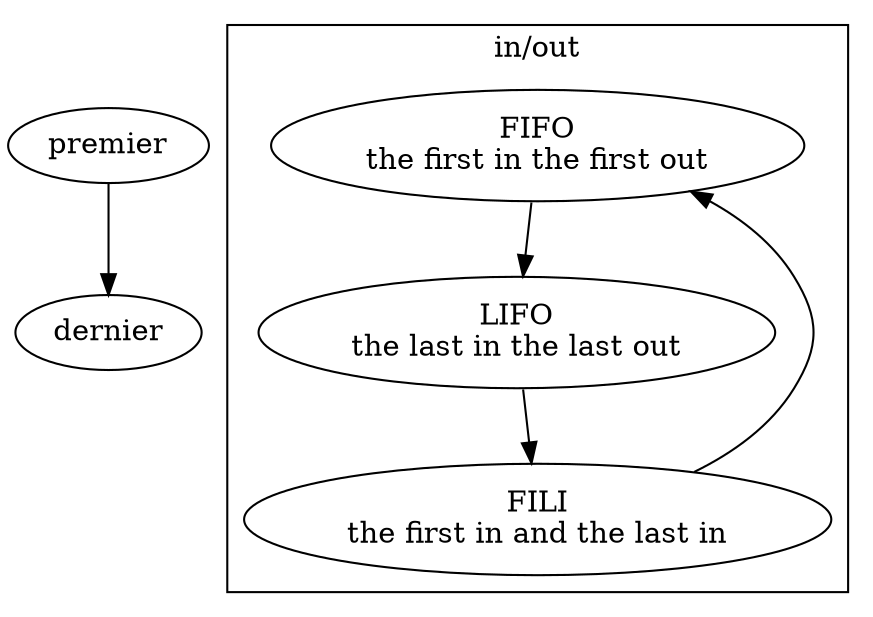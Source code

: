 digraph {

	premier -> dernier


	subgraph cluster_FO{
	
		label="in/out"
		
		FIFO [label="FIFO\nthe first in the first out"]
		LIFO [label="LIFO\nthe last in the last out"]
		FILI [label="FILI\nthe first in and the last in"]

		FILI -> FIFO -> LIFO -> FILI
	}
	
}